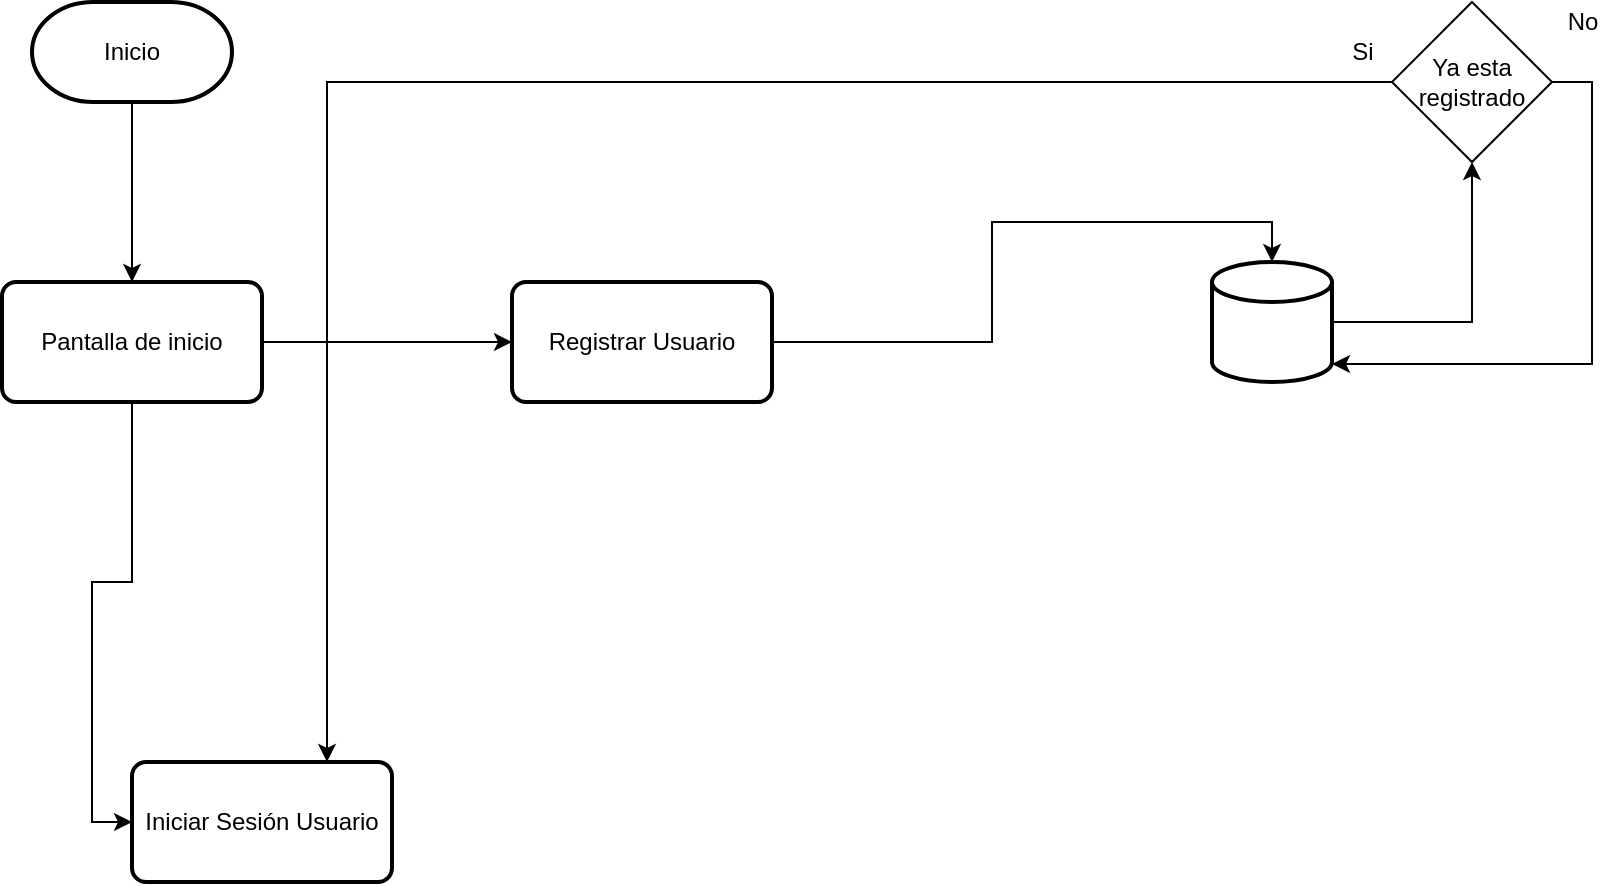 <mxfile version="13.7.7" type="github">
  <diagram id="FviH7WdWDiOahbcqMCGG" name="Página-1">
    <mxGraphModel dx="868" dy="455" grid="1" gridSize="10" guides="1" tooltips="1" connect="1" arrows="1" fold="1" page="1" pageScale="1" pageWidth="827" pageHeight="1169" math="0" shadow="0">
      <root>
        <mxCell id="0" />
        <mxCell id="1" parent="0" />
        <mxCell id="L3_cZmDm4OvMKgg9Aqrz-6" style="edgeStyle=orthogonalEdgeStyle;rounded=0;orthogonalLoop=1;jettySize=auto;html=1;entryX=0.5;entryY=0;entryDx=0;entryDy=0;" parent="1" source="L3_cZmDm4OvMKgg9Aqrz-1" target="L3_cZmDm4OvMKgg9Aqrz-2" edge="1">
          <mxGeometry relative="1" as="geometry" />
        </mxCell>
        <mxCell id="L3_cZmDm4OvMKgg9Aqrz-1" value="Inicio" style="strokeWidth=2;html=1;shape=mxgraph.flowchart.terminator;whiteSpace=wrap;" parent="1" vertex="1">
          <mxGeometry x="40" y="20" width="100" height="50" as="geometry" />
        </mxCell>
        <mxCell id="L3_cZmDm4OvMKgg9Aqrz-7" style="edgeStyle=orthogonalEdgeStyle;rounded=0;orthogonalLoop=1;jettySize=auto;html=1;exitX=1;exitY=0.5;exitDx=0;exitDy=0;entryX=0;entryY=0.5;entryDx=0;entryDy=0;" parent="1" source="L3_cZmDm4OvMKgg9Aqrz-2" target="L3_cZmDm4OvMKgg9Aqrz-3" edge="1">
          <mxGeometry relative="1" as="geometry" />
        </mxCell>
        <mxCell id="L3_cZmDm4OvMKgg9Aqrz-8" style="edgeStyle=orthogonalEdgeStyle;rounded=0;orthogonalLoop=1;jettySize=auto;html=1;entryX=0;entryY=0.5;entryDx=0;entryDy=0;" parent="1" source="L3_cZmDm4OvMKgg9Aqrz-2" target="L3_cZmDm4OvMKgg9Aqrz-4" edge="1">
          <mxGeometry relative="1" as="geometry" />
        </mxCell>
        <mxCell id="L3_cZmDm4OvMKgg9Aqrz-2" value="Pantalla de inicio" style="rounded=1;whiteSpace=wrap;html=1;absoluteArcSize=1;arcSize=14;strokeWidth=2;" parent="1" vertex="1">
          <mxGeometry x="25" y="160" width="130" height="60" as="geometry" />
        </mxCell>
        <mxCell id="L3_cZmDm4OvMKgg9Aqrz-11" style="edgeStyle=orthogonalEdgeStyle;rounded=0;orthogonalLoop=1;jettySize=auto;html=1;exitX=1;exitY=0.5;exitDx=0;exitDy=0;entryX=0.5;entryY=0;entryDx=0;entryDy=0;entryPerimeter=0;" parent="1" source="L3_cZmDm4OvMKgg9Aqrz-3" target="L3_cZmDm4OvMKgg9Aqrz-9" edge="1">
          <mxGeometry relative="1" as="geometry">
            <mxPoint x="525" y="100" as="targetPoint" />
          </mxGeometry>
        </mxCell>
        <mxCell id="L3_cZmDm4OvMKgg9Aqrz-3" value="Registrar Usuario" style="rounded=1;whiteSpace=wrap;html=1;absoluteArcSize=1;arcSize=14;strokeWidth=2;" parent="1" vertex="1">
          <mxGeometry x="280" y="160" width="130" height="60" as="geometry" />
        </mxCell>
        <mxCell id="L3_cZmDm4OvMKgg9Aqrz-4" value="Iniciar Sesión Usuario" style="rounded=1;whiteSpace=wrap;html=1;absoluteArcSize=1;arcSize=14;strokeWidth=2;" parent="1" vertex="1">
          <mxGeometry x="90" y="400" width="130" height="60" as="geometry" />
        </mxCell>
        <mxCell id="NvFKjDnqOkrlTLwATZRl-6" style="edgeStyle=orthogonalEdgeStyle;rounded=0;orthogonalLoop=1;jettySize=auto;html=1;" edge="1" parent="1" source="L3_cZmDm4OvMKgg9Aqrz-9" target="NvFKjDnqOkrlTLwATZRl-1">
          <mxGeometry relative="1" as="geometry" />
        </mxCell>
        <mxCell id="L3_cZmDm4OvMKgg9Aqrz-9" value="" style="strokeWidth=2;html=1;shape=mxgraph.flowchart.database;whiteSpace=wrap;" parent="1" vertex="1">
          <mxGeometry x="630" y="150" width="60" height="60" as="geometry" />
        </mxCell>
        <mxCell id="NvFKjDnqOkrlTLwATZRl-7" style="edgeStyle=orthogonalEdgeStyle;rounded=0;orthogonalLoop=1;jettySize=auto;html=1;exitX=1;exitY=0.5;exitDx=0;exitDy=0;entryX=1;entryY=0.85;entryDx=0;entryDy=0;entryPerimeter=0;" edge="1" parent="1" source="NvFKjDnqOkrlTLwATZRl-1" target="L3_cZmDm4OvMKgg9Aqrz-9">
          <mxGeometry relative="1" as="geometry" />
        </mxCell>
        <mxCell id="NvFKjDnqOkrlTLwATZRl-8" style="edgeStyle=orthogonalEdgeStyle;rounded=0;orthogonalLoop=1;jettySize=auto;html=1;entryX=0.75;entryY=0;entryDx=0;entryDy=0;" edge="1" parent="1" source="NvFKjDnqOkrlTLwATZRl-1" target="L3_cZmDm4OvMKgg9Aqrz-4">
          <mxGeometry relative="1" as="geometry" />
        </mxCell>
        <mxCell id="NvFKjDnqOkrlTLwATZRl-1" value="Ya esta registrado" style="rhombus;whiteSpace=wrap;html=1;" vertex="1" parent="1">
          <mxGeometry x="720" y="20" width="80" height="80" as="geometry" />
        </mxCell>
        <mxCell id="NvFKjDnqOkrlTLwATZRl-3" value="No" style="text;html=1;align=center;verticalAlign=middle;resizable=0;points=[];autosize=1;" vertex="1" parent="1">
          <mxGeometry x="800" y="20" width="30" height="20" as="geometry" />
        </mxCell>
        <mxCell id="NvFKjDnqOkrlTLwATZRl-5" value="Si" style="text;html=1;align=center;verticalAlign=middle;resizable=0;points=[];autosize=1;" vertex="1" parent="1">
          <mxGeometry x="690" y="35" width="30" height="20" as="geometry" />
        </mxCell>
      </root>
    </mxGraphModel>
  </diagram>
</mxfile>
